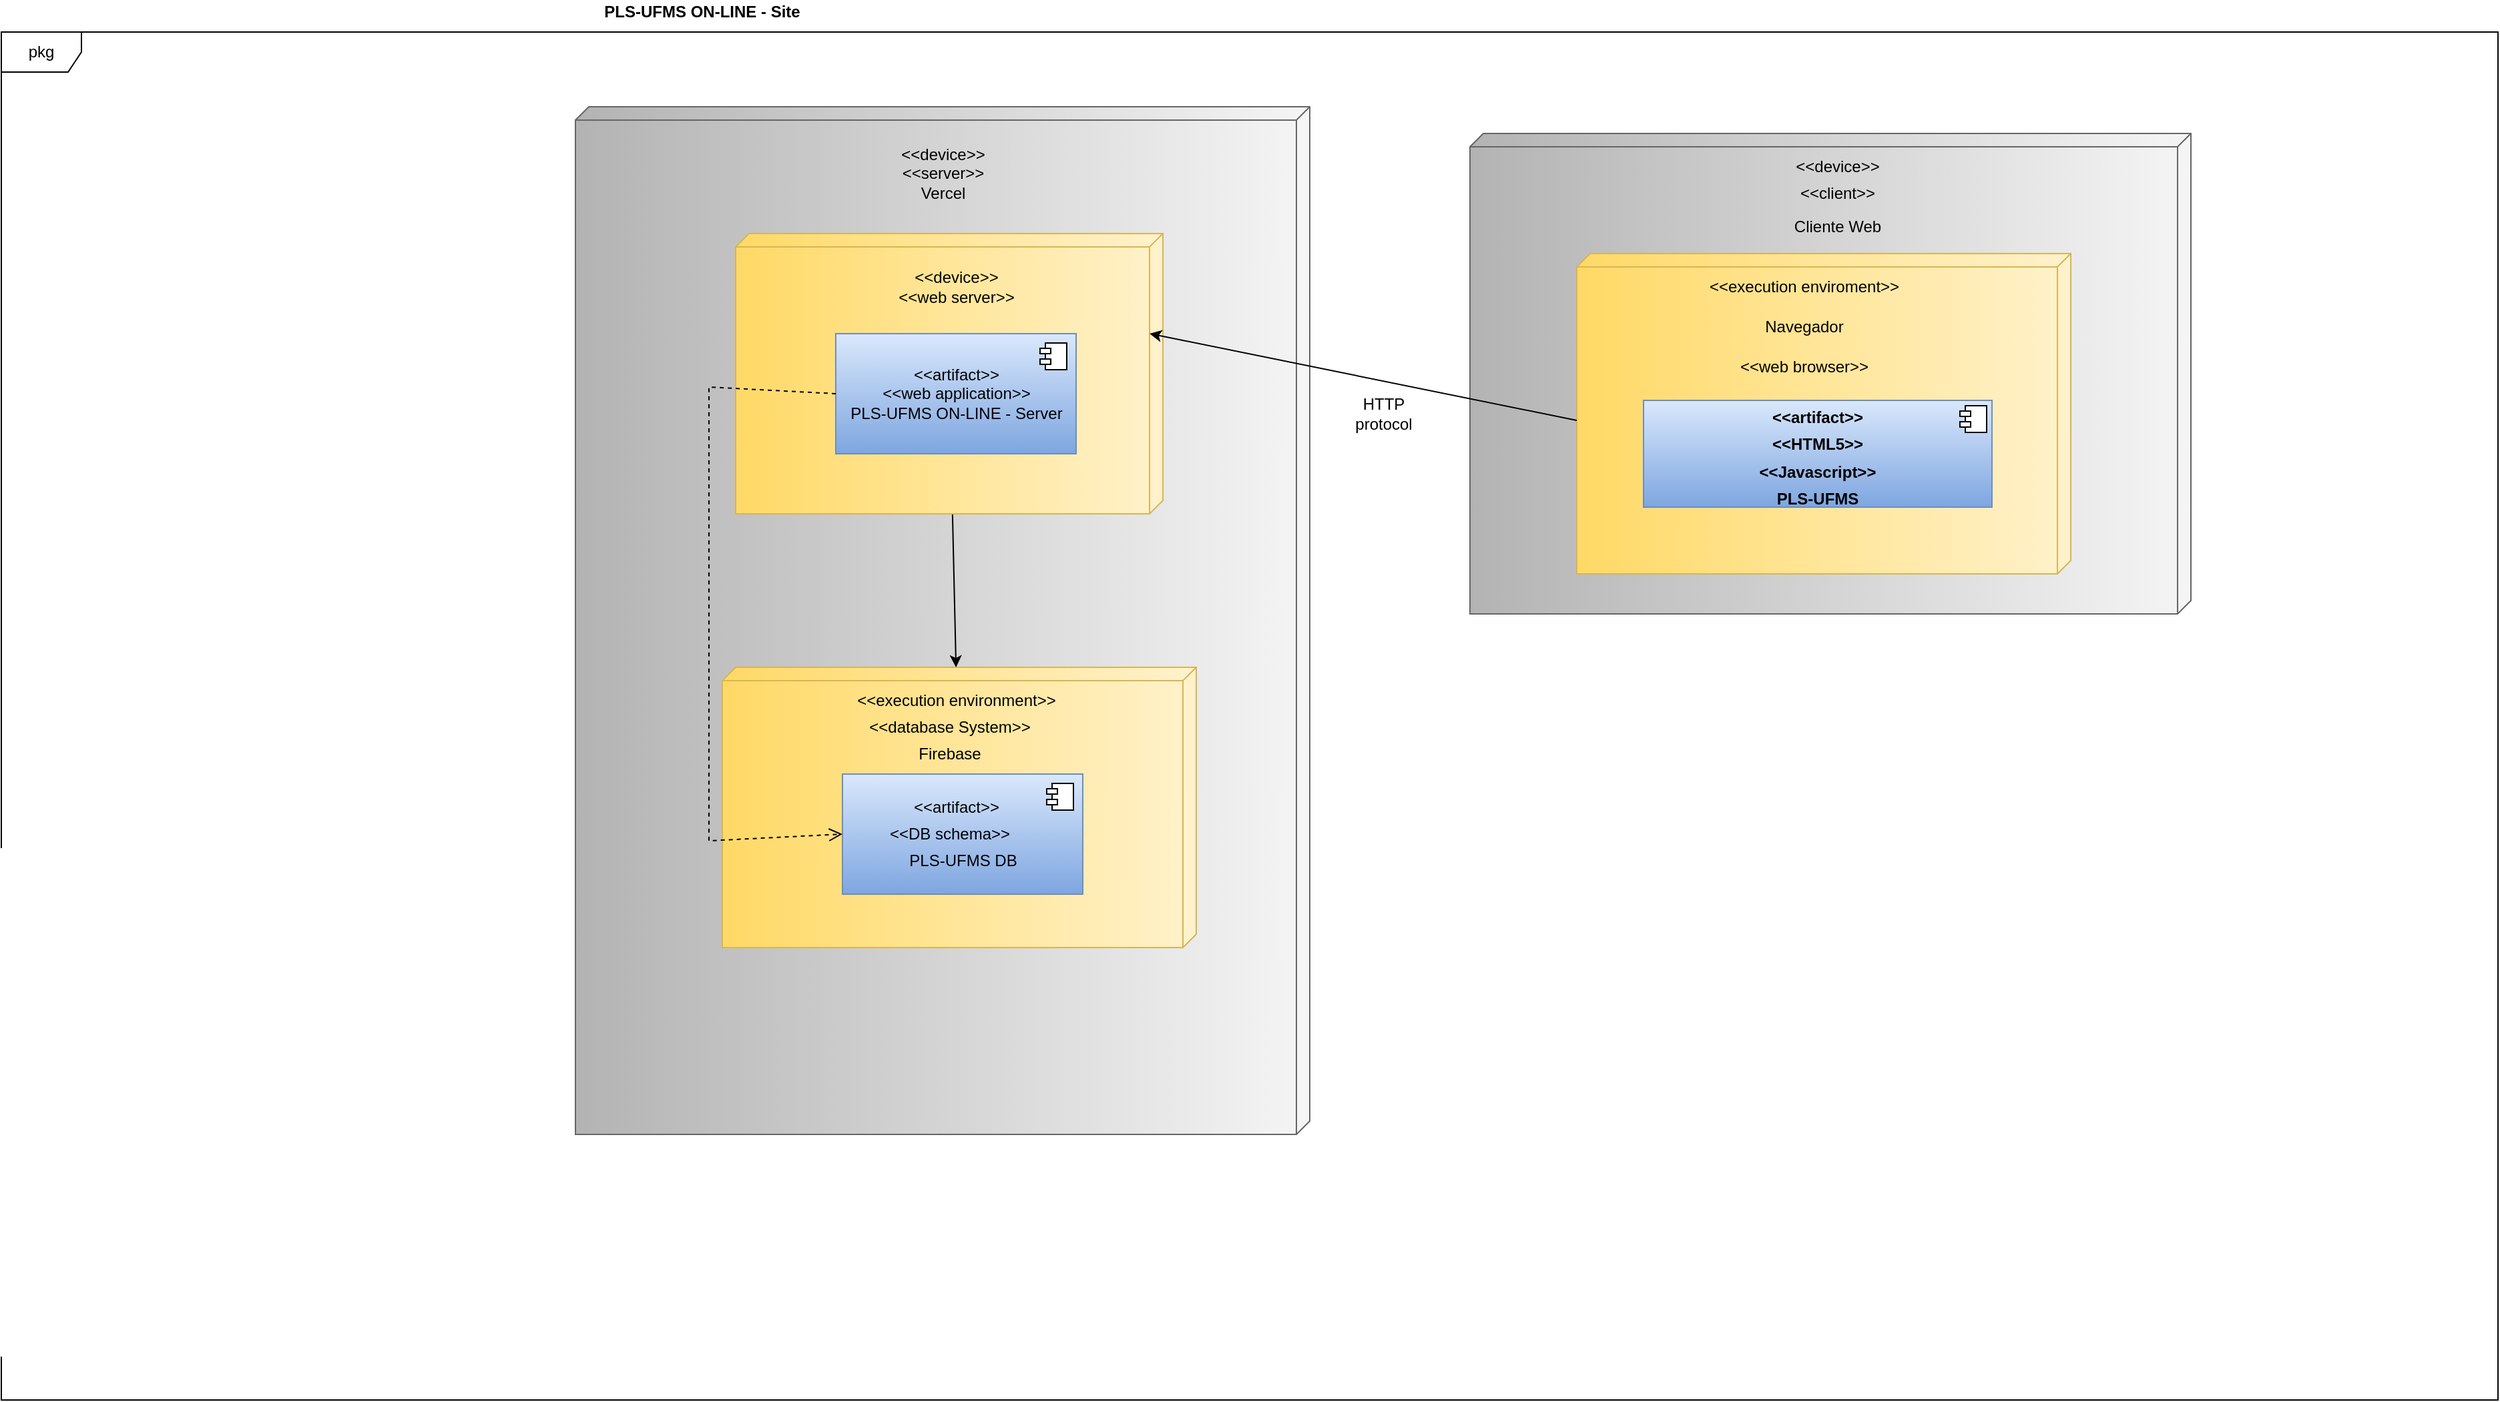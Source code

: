 <mxfile version="20.3.7" type="google"><diagram id="c-IhH01fYv6c2Yqc5v8_" name="Página-1"><mxGraphModel grid="1" page="1" gridSize="10" guides="1" tooltips="1" connect="1" arrows="1" fold="1" pageScale="1" pageWidth="827" pageHeight="1169" math="0" shadow="0"><root><mxCell id="0"/><mxCell id="1" parent="0"/><mxCell id="VzGwYDas5NsjCvFlmWef-3" value="pkg" style="shape=umlFrame;whiteSpace=wrap;html=1;" vertex="1" parent="1"><mxGeometry x="100" y="144" width="1870" height="1025" as="geometry"/></mxCell><mxCell id="VzGwYDas5NsjCvFlmWef-5" value="PLS-UFMS ON-LINE - Site&#10;" style="text;align=center;fontStyle=1;verticalAlign=middle;spacingLeft=3;spacingRight=3;strokeColor=none;rotatable=0;points=[[0,0.5],[1,0.5]];portConstraint=eastwest;fontColor=#000000;" vertex="1" parent="1"><mxGeometry x="570" y="120" width="110" height="30" as="geometry"/></mxCell><mxCell id="VzGwYDas5NsjCvFlmWef-6" value="" style="verticalAlign=top;align=left;spacingTop=8;spacingLeft=2;spacingRight=12;shape=cube;size=10;direction=south;fontStyle=4;html=1;background-color=&quot;green&quot;;fillColor=#f5f5f5;gradientColor=#b3b3b3;strokeColor=#666666;" vertex="1" parent="1"><mxGeometry x="1200" y="220" width="540" height="360" as="geometry"/></mxCell><mxCell id="VzGwYDas5NsjCvFlmWef-8" value="&lt;font color=&quot;#000000&quot;&gt;&amp;lt;&amp;lt;device&amp;gt;&amp;gt;&lt;/font&gt;" style="text;html=1;resizable=0;autosize=1;align=center;verticalAlign=middle;points=[];fillColor=none;strokeColor=none;" vertex="1" parent="1"><mxGeometry x="1430" y="230" width="90" height="30" as="geometry"/></mxCell><mxCell id="VzGwYDas5NsjCvFlmWef-10" value="&lt;font color=&quot;#000000&quot;&gt;&amp;lt;&amp;lt;client&amp;gt;&amp;gt;&lt;/font&gt;" style="text;html=1;resizable=0;autosize=1;align=center;verticalAlign=middle;points=[];fillColor=none;strokeColor=none;" vertex="1" parent="1"><mxGeometry x="1435" y="250" width="80" height="30" as="geometry"/></mxCell><mxCell id="VzGwYDas5NsjCvFlmWef-13" value="&lt;font color=&quot;#000000&quot;&gt;Cliente Web&lt;/font&gt;" style="text;html=1;resizable=0;autosize=1;align=center;verticalAlign=middle;points=[];fillColor=none;strokeColor=none;" vertex="1" parent="1"><mxGeometry x="1430" y="275" width="90" height="30" as="geometry"/></mxCell><mxCell id="VzGwYDas5NsjCvFlmWef-15" value="" style="verticalAlign=top;align=left;spacingTop=8;spacingLeft=2;spacingRight=12;shape=cube;size=10;direction=south;fontStyle=4;html=1;fillColor=#fff2cc;gradientColor=#ffd966;strokeColor=#d6b656;" vertex="1" parent="1"><mxGeometry x="1280" y="310" width="370" height="240" as="geometry"/></mxCell><mxCell id="VzGwYDas5NsjCvFlmWef-16" value="&lt;font color=&quot;#000000&quot;&gt;&amp;lt;&amp;lt;execution enviroment&amp;gt;&amp;gt;&lt;/font&gt;" style="text;html=1;resizable=0;autosize=1;align=center;verticalAlign=middle;points=[];fillColor=none;strokeColor=none;" vertex="1" parent="1"><mxGeometry x="1365" y="320" width="170" height="30" as="geometry"/></mxCell><mxCell id="VzGwYDas5NsjCvFlmWef-17" value="&lt;font color=&quot;#000000&quot;&gt;&amp;lt;&amp;lt;web browser&amp;gt;&amp;gt;&lt;/font&gt;" style="text;html=1;resizable=0;autosize=1;align=center;verticalAlign=middle;points=[];fillColor=none;strokeColor=none;" vertex="1" parent="1"><mxGeometry x="1390" y="380" width="120" height="30" as="geometry"/></mxCell><mxCell id="VzGwYDas5NsjCvFlmWef-18" value="&lt;font color=&quot;#000000&quot;&gt;Navegador&lt;/font&gt;" style="text;html=1;resizable=0;autosize=1;align=center;verticalAlign=middle;points=[];fillColor=none;strokeColor=none;" vertex="1" parent="1"><mxGeometry x="1410" y="350" width="80" height="30" as="geometry"/></mxCell><mxCell id="VzGwYDas5NsjCvFlmWef-20" value="&lt;p style=&quot;margin:0px;margin-top:6px;text-align:center;&quot;&gt;&lt;b&gt;&amp;lt;&amp;lt;artifact&amp;gt;&amp;gt;&lt;/b&gt;&lt;/p&gt;&lt;p style=&quot;margin:0px;margin-top:6px;text-align:center;&quot;&gt;&lt;b&gt;&amp;lt;&amp;lt;HTML5&amp;gt;&amp;gt;&lt;/b&gt;&lt;/p&gt;&lt;p style=&quot;margin:0px;margin-top:6px;text-align:center;&quot;&gt;&lt;b&gt;&amp;lt;&amp;lt;Javascript&amp;gt;&amp;gt;&lt;/b&gt;&lt;/p&gt;&lt;p style=&quot;margin:0px;margin-top:6px;text-align:center;&quot;&gt;&lt;b&gt;PLS-UFMS&lt;/b&gt;&lt;/p&gt;&lt;hr&gt;&lt;p style=&quot;margin:0px;margin-left:8px;&quot;&gt;+ Attribute1: Type&lt;br&gt;+ Attribute2: Type&lt;/p&gt;" style="align=left;overflow=fill;html=1;dropTarget=0;fillColor=#dae8fc;gradientColor=#7ea6e0;strokeColor=#6c8ebf;" vertex="1" parent="1"><mxGeometry x="1330" y="420" width="261" height="80" as="geometry"/></mxCell><mxCell id="VzGwYDas5NsjCvFlmWef-21" value="" style="shape=component;jettyWidth=8;jettyHeight=4;" vertex="1" parent="VzGwYDas5NsjCvFlmWef-20"><mxGeometry x="1" width="20" height="20" relative="1" as="geometry"><mxPoint x="-24" y="4" as="offset"/></mxGeometry></mxCell><mxCell id="VzGwYDas5NsjCvFlmWef-27" value="" style="verticalAlign=top;align=left;spacingTop=8;spacingLeft=2;spacingRight=12;shape=cube;size=10;direction=south;fontStyle=4;html=1;fontSize=8;fillColor=#f5f5f5;gradientColor=#b3b3b3;strokeColor=#666666;" vertex="1" parent="1"><mxGeometry x="530" y="200" width="550" height="770" as="geometry"/></mxCell><mxCell id="VzGwYDas5NsjCvFlmWef-28" value="&lt;font style=&quot;font-size: 12px;&quot;&gt;&amp;lt;&amp;lt;device&amp;gt;&amp;gt;&lt;br&gt;&amp;lt;&amp;lt;server&amp;gt;&amp;gt;&lt;br&gt;Vercel&lt;br&gt;&lt;/font&gt;" style="text;html=1;resizable=0;autosize=1;align=center;verticalAlign=middle;points=[];fillColor=none;strokeColor=none;rounded=0;fontSize=8;" vertex="1" parent="1"><mxGeometry x="760" y="220" width="90" height="60" as="geometry"/></mxCell><mxCell id="VzGwYDas5NsjCvFlmWef-29" value="" style="verticalAlign=top;align=left;spacingTop=8;spacingLeft=2;spacingRight=12;shape=cube;size=10;direction=south;fontStyle=4;html=1;fontSize=12;fillColor=#fff2cc;gradientColor=#ffd966;strokeColor=#d6b656;" vertex="1" parent="1"><mxGeometry x="640" y="620" width="355" height="210" as="geometry"/></mxCell><mxCell id="VzGwYDas5NsjCvFlmWef-30" value="&amp;lt;&amp;lt;execution environment&amp;gt;&amp;gt;&lt;br&gt;" style="text;html=1;resizable=0;autosize=1;align=center;verticalAlign=middle;points=[];fillColor=none;strokeColor=none;rounded=0;fontFamily=Helvetica;fontSize=12;fontColor=default;" vertex="1" parent="1"><mxGeometry x="730" y="630" width="170" height="30" as="geometry"/></mxCell><mxCell id="VzGwYDas5NsjCvFlmWef-31" value="&amp;lt;&amp;lt;database System&amp;gt;&amp;gt;" style="text;html=1;resizable=0;autosize=1;align=center;verticalAlign=middle;points=[];fillColor=none;strokeColor=none;rounded=0;fontFamily=Helvetica;fontSize=12;fontColor=default;" vertex="1" parent="1"><mxGeometry x="740" y="650" width="140" height="30" as="geometry"/></mxCell><mxCell id="VzGwYDas5NsjCvFlmWef-32" value="Firebase" style="text;html=1;resizable=0;autosize=1;align=center;verticalAlign=middle;points=[];fillColor=none;strokeColor=none;rounded=0;fontFamily=Helvetica;fontSize=12;fontColor=default;" vertex="1" parent="1"><mxGeometry x="775" y="670" width="70" height="30" as="geometry"/></mxCell><mxCell id="VzGwYDas5NsjCvFlmWef-33" value="" style="html=1;dropTarget=0;strokeColor=#6c8ebf;fontFamily=Helvetica;fontSize=12;fillColor=#dae8fc;gradientColor=#7ea6e0;" vertex="1" parent="1"><mxGeometry x="730" y="700" width="180" height="90" as="geometry"/></mxCell><mxCell id="VzGwYDas5NsjCvFlmWef-34" value="" style="shape=module;jettyWidth=8;jettyHeight=4;fontFamily=Helvetica;fontSize=12;html=1;" vertex="1" parent="VzGwYDas5NsjCvFlmWef-33"><mxGeometry x="1" width="20" height="20" relative="1" as="geometry"><mxPoint x="-27" y="7" as="offset"/></mxGeometry></mxCell><mxCell id="VzGwYDas5NsjCvFlmWef-35" value="&amp;lt;&amp;lt;artifact&amp;gt;&amp;gt;" style="text;html=1;resizable=0;autosize=1;align=center;verticalAlign=middle;points=[];fillColor=none;strokeColor=none;rounded=0;fontFamily=Helvetica;fontSize=12;fontColor=default;" vertex="1" parent="1"><mxGeometry x="770" y="710" width="90" height="30" as="geometry"/></mxCell><mxCell id="VzGwYDas5NsjCvFlmWef-37" value="&amp;lt;&amp;lt;DB schema&amp;gt;&amp;gt;" style="text;html=1;resizable=0;autosize=1;align=center;verticalAlign=middle;points=[];fillColor=none;strokeColor=none;rounded=0;fontFamily=Helvetica;fontSize=12;fontColor=default;" vertex="1" parent="1"><mxGeometry x="755" y="730" width="110" height="30" as="geometry"/></mxCell><mxCell id="VzGwYDas5NsjCvFlmWef-38" value="PLS-UFMS DB" style="text;html=1;resizable=0;autosize=1;align=center;verticalAlign=middle;points=[];fillColor=none;strokeColor=none;rounded=0;fontFamily=Helvetica;fontSize=12;fontColor=default;" vertex="1" parent="1"><mxGeometry x="770" y="750" width="100" height="30" as="geometry"/></mxCell><mxCell id="VzGwYDas5NsjCvFlmWef-48" value="" style="edgeStyle=none;rounded=0;orthogonalLoop=1;jettySize=auto;html=1;fontFamily=Helvetica;fontSize=12;fontColor=default;" edge="1" parent="1" source="VzGwYDas5NsjCvFlmWef-39" target="VzGwYDas5NsjCvFlmWef-29"><mxGeometry relative="1" as="geometry"/></mxCell><mxCell id="VzGwYDas5NsjCvFlmWef-39" value="" style="verticalAlign=top;align=left;spacingTop=8;spacingLeft=2;spacingRight=12;shape=cube;size=10;direction=south;fontStyle=4;html=1;strokeColor=#d6b656;fontFamily=Helvetica;fontSize=12;fontColor=default;fillColor=#fff2cc;gradientColor=#ffd966;" vertex="1" parent="1"><mxGeometry x="650" y="295" width="320" height="210" as="geometry"/></mxCell><mxCell id="VzGwYDas5NsjCvFlmWef-40" value="&amp;lt;&amp;lt;artifact&amp;gt;&amp;gt;&lt;br&gt;&amp;lt;&amp;lt;web application&amp;gt;&amp;gt;&lt;br&gt;PLS-UFMS ON-LINE - Server" style="html=1;dropTarget=0;strokeColor=#6c8ebf;fontFamily=Helvetica;fontSize=12;fillColor=#dae8fc;gradientColor=#7ea6e0;" vertex="1" parent="1"><mxGeometry x="725" y="370" width="180" height="90" as="geometry"/></mxCell><mxCell id="VzGwYDas5NsjCvFlmWef-41" value="" style="shape=module;jettyWidth=8;jettyHeight=4;fontFamily=Helvetica;fontSize=12;html=1;" vertex="1" parent="VzGwYDas5NsjCvFlmWef-40"><mxGeometry x="1" width="20" height="20" relative="1" as="geometry"><mxPoint x="-27" y="7" as="offset"/></mxGeometry></mxCell><mxCell id="VzGwYDas5NsjCvFlmWef-44" value="&amp;lt;&amp;lt;device&amp;gt;&amp;gt;&lt;br&gt;&amp;lt;&amp;lt;web server&amp;gt;&amp;gt;&lt;br&gt;" style="text;html=1;resizable=0;autosize=1;align=center;verticalAlign=middle;points=[];fillColor=none;strokeColor=none;rounded=0;fontFamily=Helvetica;fontSize=12;fontColor=default;" vertex="1" parent="1"><mxGeometry x="760" y="315" width="110" height="40" as="geometry"/></mxCell><mxCell id="VzGwYDas5NsjCvFlmWef-45" value="" style="edgeStyle=none;orthogonalLoop=1;jettySize=auto;html=1;rounded=0;fontFamily=Helvetica;fontSize=12;fontColor=default;exitX=0;exitY=0;exitDx=125;exitDy=370;exitPerimeter=0;entryX=0.357;entryY=0.031;entryDx=0;entryDy=0;entryPerimeter=0;" edge="1" parent="1" source="VzGwYDas5NsjCvFlmWef-15" target="VzGwYDas5NsjCvFlmWef-39"><mxGeometry width="80" relative="1" as="geometry"><mxPoint x="1190" y="470" as="sourcePoint"/><mxPoint x="1110" y="470" as="targetPoint"/><Array as="points"/></mxGeometry></mxCell><mxCell id="VzGwYDas5NsjCvFlmWef-46" value="HTTP&lt;br&gt;protocol&lt;br&gt;" style="text;html=1;resizable=0;autosize=1;align=center;verticalAlign=middle;points=[];fillColor=none;strokeColor=none;rounded=0;fontFamily=Helvetica;fontSize=12;fontColor=default;" vertex="1" parent="1"><mxGeometry x="1100" y="410" width="70" height="40" as="geometry"/></mxCell><mxCell id="VzGwYDas5NsjCvFlmWef-50" value="" style="html=1;verticalAlign=bottom;endArrow=open;dashed=1;endSize=8;rounded=0;fontFamily=Helvetica;fontSize=12;fontColor=default;exitX=0;exitY=0.5;exitDx=0;exitDy=0;entryX=0;entryY=0.5;entryDx=0;entryDy=0;" edge="1" parent="1" source="VzGwYDas5NsjCvFlmWef-40" target="VzGwYDas5NsjCvFlmWef-33"><mxGeometry x="-0.216" y="-50" relative="1" as="geometry"><mxPoint x="690" y="500" as="sourcePoint"/><mxPoint x="620" y="740" as="targetPoint"/><Array as="points"><mxPoint x="630" y="410"/><mxPoint x="630" y="550"/><mxPoint x="630" y="750"/></Array><mxPoint as="offset"/></mxGeometry></mxCell></root></mxGraphModel></diagram></mxfile>